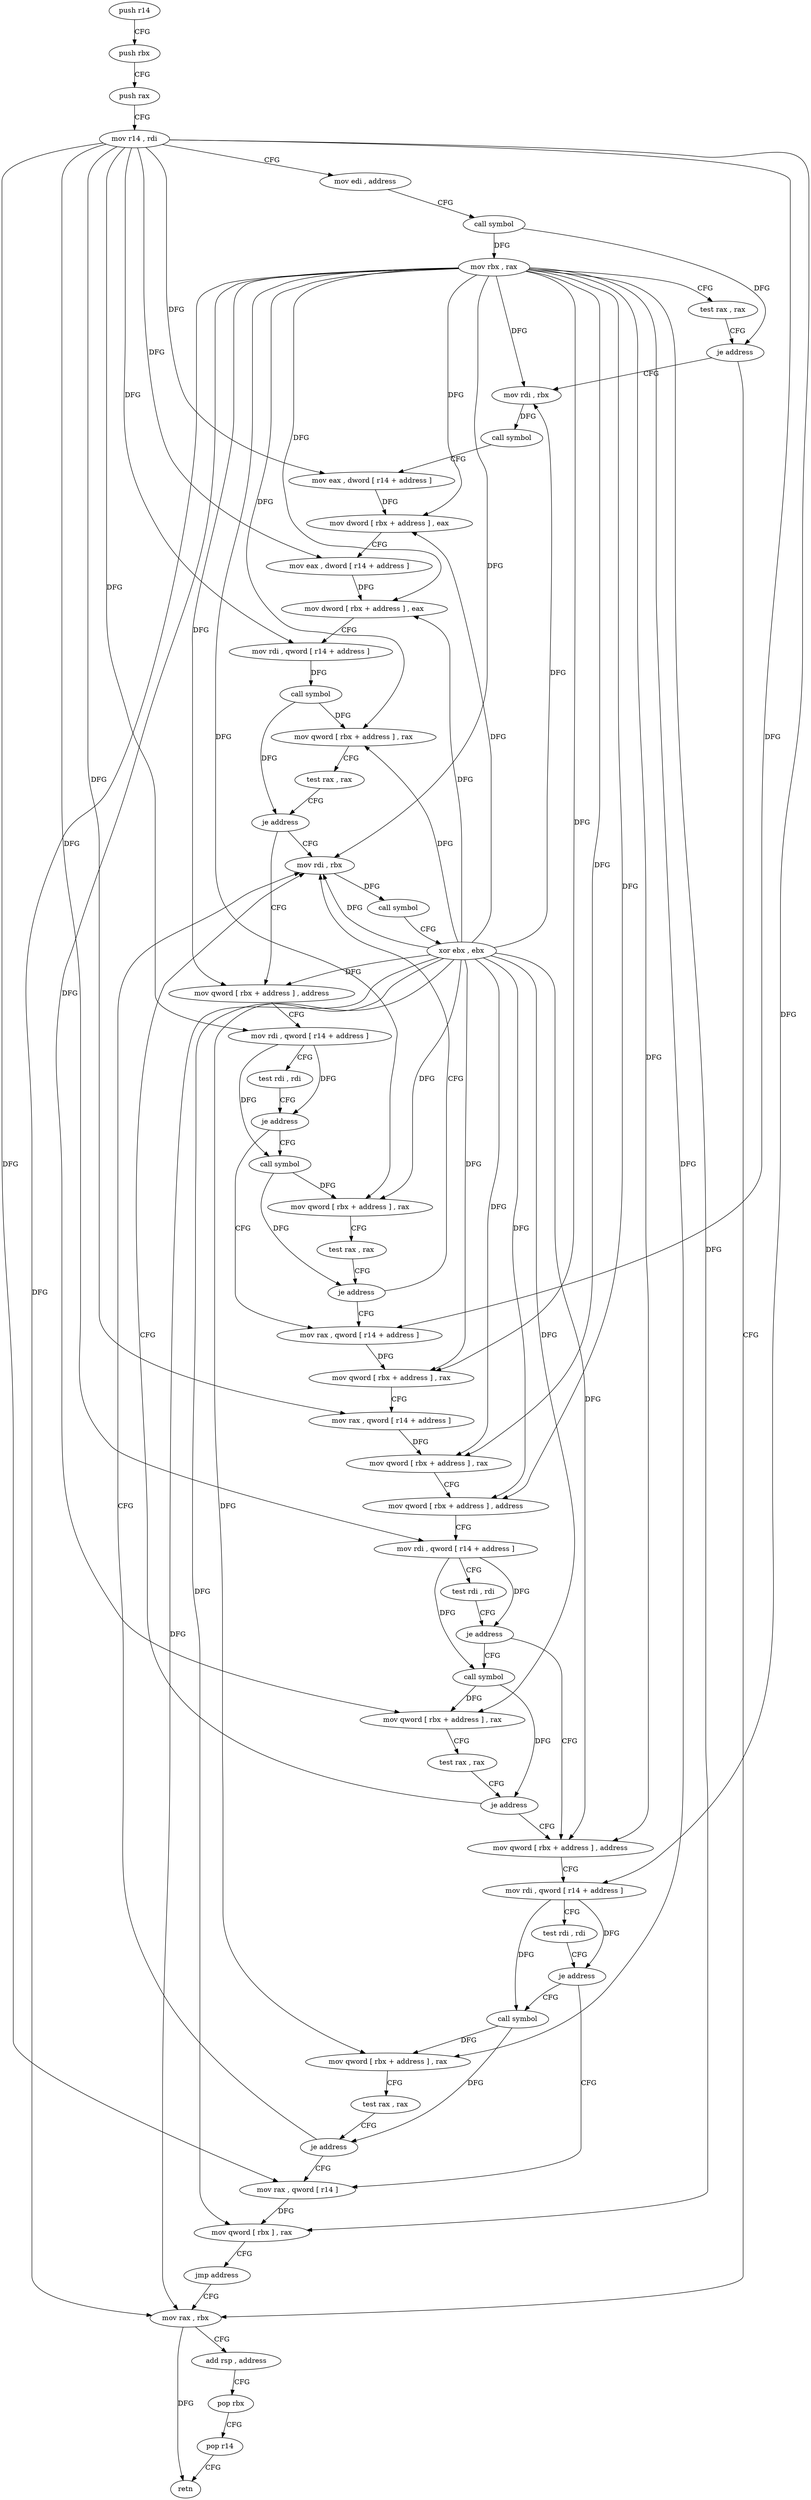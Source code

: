 digraph "func" {
"80896" [label = "push r14" ]
"80898" [label = "push rbx" ]
"80899" [label = "push rax" ]
"80900" [label = "mov r14 , rdi" ]
"80903" [label = "mov edi , address" ]
"80908" [label = "call symbol" ]
"80913" [label = "mov rbx , rax" ]
"80916" [label = "test rax , rax" ]
"80919" [label = "je address" ]
"81092" [label = "mov rax , rbx" ]
"80925" [label = "mov rdi , rbx" ]
"81095" [label = "add rsp , address" ]
"81099" [label = "pop rbx" ]
"81100" [label = "pop r14" ]
"81102" [label = "retn" ]
"80928" [label = "call symbol" ]
"80933" [label = "mov eax , dword [ r14 + address ]" ]
"80937" [label = "mov dword [ rbx + address ] , eax" ]
"80940" [label = "mov eax , dword [ r14 + address ]" ]
"80944" [label = "mov dword [ rbx + address ] , eax" ]
"80947" [label = "mov rdi , qword [ r14 + address ]" ]
"80951" [label = "call symbol" ]
"80956" [label = "mov qword [ rbx + address ] , rax" ]
"80960" [label = "test rax , rax" ]
"80963" [label = "je address" ]
"81082" [label = "mov rdi , rbx" ]
"80965" [label = "mov qword [ rbx + address ] , address" ]
"81085" [label = "call symbol" ]
"81090" [label = "xor ebx , ebx" ]
"80973" [label = "mov rdi , qword [ r14 + address ]" ]
"80977" [label = "test rdi , rdi" ]
"80980" [label = "je address" ]
"80996" [label = "mov rax , qword [ r14 + address ]" ]
"80982" [label = "call symbol" ]
"81000" [label = "mov qword [ rbx + address ] , rax" ]
"81004" [label = "mov rax , qword [ r14 + address ]" ]
"81008" [label = "mov qword [ rbx + address ] , rax" ]
"81012" [label = "mov qword [ rbx + address ] , address" ]
"81020" [label = "mov rdi , qword [ r14 + address ]" ]
"81024" [label = "test rdi , rdi" ]
"81027" [label = "je address" ]
"81043" [label = "mov qword [ rbx + address ] , address" ]
"81029" [label = "call symbol" ]
"80987" [label = "mov qword [ rbx + address ] , rax" ]
"80991" [label = "test rax , rax" ]
"80994" [label = "je address" ]
"81051" [label = "mov rdi , qword [ r14 + address ]" ]
"81055" [label = "test rdi , rdi" ]
"81058" [label = "je address" ]
"81074" [label = "mov rax , qword [ r14 ]" ]
"81060" [label = "call symbol" ]
"81034" [label = "mov qword [ rbx + address ] , rax" ]
"81038" [label = "test rax , rax" ]
"81041" [label = "je address" ]
"81077" [label = "mov qword [ rbx ] , rax" ]
"81080" [label = "jmp address" ]
"81065" [label = "mov qword [ rbx + address ] , rax" ]
"81069" [label = "test rax , rax" ]
"81072" [label = "je address" ]
"80896" -> "80898" [ label = "CFG" ]
"80898" -> "80899" [ label = "CFG" ]
"80899" -> "80900" [ label = "CFG" ]
"80900" -> "80903" [ label = "CFG" ]
"80900" -> "80933" [ label = "DFG" ]
"80900" -> "80940" [ label = "DFG" ]
"80900" -> "80947" [ label = "DFG" ]
"80900" -> "80973" [ label = "DFG" ]
"80900" -> "80996" [ label = "DFG" ]
"80900" -> "81004" [ label = "DFG" ]
"80900" -> "81020" [ label = "DFG" ]
"80900" -> "81051" [ label = "DFG" ]
"80900" -> "81074" [ label = "DFG" ]
"80903" -> "80908" [ label = "CFG" ]
"80908" -> "80913" [ label = "DFG" ]
"80908" -> "80919" [ label = "DFG" ]
"80913" -> "80916" [ label = "CFG" ]
"80913" -> "81092" [ label = "DFG" ]
"80913" -> "80925" [ label = "DFG" ]
"80913" -> "80937" [ label = "DFG" ]
"80913" -> "80944" [ label = "DFG" ]
"80913" -> "80956" [ label = "DFG" ]
"80913" -> "81082" [ label = "DFG" ]
"80913" -> "80965" [ label = "DFG" ]
"80913" -> "81000" [ label = "DFG" ]
"80913" -> "81008" [ label = "DFG" ]
"80913" -> "81012" [ label = "DFG" ]
"80913" -> "80987" [ label = "DFG" ]
"80913" -> "81043" [ label = "DFG" ]
"80913" -> "81034" [ label = "DFG" ]
"80913" -> "81077" [ label = "DFG" ]
"80913" -> "81065" [ label = "DFG" ]
"80916" -> "80919" [ label = "CFG" ]
"80919" -> "81092" [ label = "CFG" ]
"80919" -> "80925" [ label = "CFG" ]
"81092" -> "81095" [ label = "CFG" ]
"81092" -> "81102" [ label = "DFG" ]
"80925" -> "80928" [ label = "DFG" ]
"81095" -> "81099" [ label = "CFG" ]
"81099" -> "81100" [ label = "CFG" ]
"81100" -> "81102" [ label = "CFG" ]
"80928" -> "80933" [ label = "CFG" ]
"80933" -> "80937" [ label = "DFG" ]
"80937" -> "80940" [ label = "CFG" ]
"80940" -> "80944" [ label = "DFG" ]
"80944" -> "80947" [ label = "CFG" ]
"80947" -> "80951" [ label = "DFG" ]
"80951" -> "80956" [ label = "DFG" ]
"80951" -> "80963" [ label = "DFG" ]
"80956" -> "80960" [ label = "CFG" ]
"80960" -> "80963" [ label = "CFG" ]
"80963" -> "81082" [ label = "CFG" ]
"80963" -> "80965" [ label = "CFG" ]
"81082" -> "81085" [ label = "DFG" ]
"80965" -> "80973" [ label = "CFG" ]
"81085" -> "81090" [ label = "CFG" ]
"81090" -> "81092" [ label = "DFG" ]
"81090" -> "80925" [ label = "DFG" ]
"81090" -> "81082" [ label = "DFG" ]
"81090" -> "80937" [ label = "DFG" ]
"81090" -> "80944" [ label = "DFG" ]
"81090" -> "80956" [ label = "DFG" ]
"81090" -> "80965" [ label = "DFG" ]
"81090" -> "81000" [ label = "DFG" ]
"81090" -> "81008" [ label = "DFG" ]
"81090" -> "81012" [ label = "DFG" ]
"81090" -> "80987" [ label = "DFG" ]
"81090" -> "81043" [ label = "DFG" ]
"81090" -> "81034" [ label = "DFG" ]
"81090" -> "81077" [ label = "DFG" ]
"81090" -> "81065" [ label = "DFG" ]
"80973" -> "80977" [ label = "CFG" ]
"80973" -> "80980" [ label = "DFG" ]
"80973" -> "80982" [ label = "DFG" ]
"80977" -> "80980" [ label = "CFG" ]
"80980" -> "80996" [ label = "CFG" ]
"80980" -> "80982" [ label = "CFG" ]
"80996" -> "81000" [ label = "DFG" ]
"80982" -> "80987" [ label = "DFG" ]
"80982" -> "80994" [ label = "DFG" ]
"81000" -> "81004" [ label = "CFG" ]
"81004" -> "81008" [ label = "DFG" ]
"81008" -> "81012" [ label = "CFG" ]
"81012" -> "81020" [ label = "CFG" ]
"81020" -> "81024" [ label = "CFG" ]
"81020" -> "81027" [ label = "DFG" ]
"81020" -> "81029" [ label = "DFG" ]
"81024" -> "81027" [ label = "CFG" ]
"81027" -> "81043" [ label = "CFG" ]
"81027" -> "81029" [ label = "CFG" ]
"81043" -> "81051" [ label = "CFG" ]
"81029" -> "81034" [ label = "DFG" ]
"81029" -> "81041" [ label = "DFG" ]
"80987" -> "80991" [ label = "CFG" ]
"80991" -> "80994" [ label = "CFG" ]
"80994" -> "81082" [ label = "CFG" ]
"80994" -> "80996" [ label = "CFG" ]
"81051" -> "81055" [ label = "CFG" ]
"81051" -> "81058" [ label = "DFG" ]
"81051" -> "81060" [ label = "DFG" ]
"81055" -> "81058" [ label = "CFG" ]
"81058" -> "81074" [ label = "CFG" ]
"81058" -> "81060" [ label = "CFG" ]
"81074" -> "81077" [ label = "DFG" ]
"81060" -> "81065" [ label = "DFG" ]
"81060" -> "81072" [ label = "DFG" ]
"81034" -> "81038" [ label = "CFG" ]
"81038" -> "81041" [ label = "CFG" ]
"81041" -> "81082" [ label = "CFG" ]
"81041" -> "81043" [ label = "CFG" ]
"81077" -> "81080" [ label = "CFG" ]
"81080" -> "81092" [ label = "CFG" ]
"81065" -> "81069" [ label = "CFG" ]
"81069" -> "81072" [ label = "CFG" ]
"81072" -> "81082" [ label = "CFG" ]
"81072" -> "81074" [ label = "CFG" ]
}

